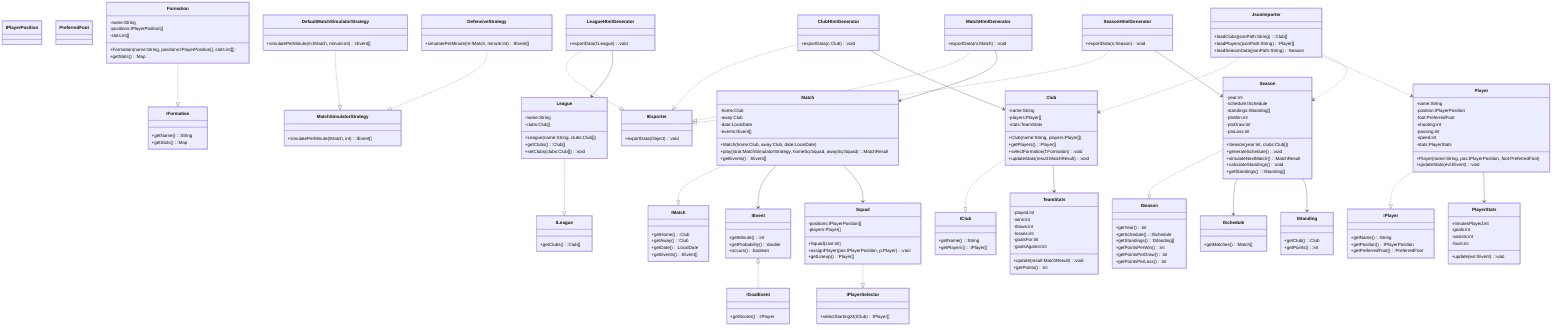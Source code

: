 classDiagram
%% Interfaces do contrato
class ILeague {
+getClubs():Club[]
}
class ISchedule {
+getMatches():Match[]
}
class ISeason {
+getYear():int
+getSchedule():ISchedule
+getStandings():IStanding[]
+getPointsPerWin():int
+getPointsPerDraw():int
+getPointsPerLoss():int
}
class IStanding {
+getClub():Club
+getPoints():int
}
class IMatch {
+getHome():Club
+getAway():Club
+getDate():LocalDate
+getEvents():IEvent[]
}
class IPlayer {
+getName():String
+getPosition():IPlayerPosition
+getPreferredFoot():PreferredFoot
}
class IPlayerPosition
class PreferredFoot
class IClub {
+getName():String
+getPlayers():IPlayer[]
}
class IFormation {
+getName():String
+getSlots():Map
}
class IPlayerSelector {
+selectStartingXI(IClub):IPlayer[]
}
class IEvent {
+getMinute():int
+getProbability():double
+occurs():boolean
}
class IGoalEvent {
+getScorer():IPlayer
}
class MatchSimulatorStrategy {
+simulatePerMinute(IMatch, int):IEvent[]
}
class IExporter {
+exportData(Object):void
}

    %% Carregamento de dados JSON
    class JsonImporter {
      +loadClubs(jsonPath:String):Club[]
      +loadPlayers(jsonPath:String):Player[]
      +loadSeasonData(jsonPath:String):Season
    }

    %% Implementação da API
    class Season {
      -year:int
      -schedule:ISchedule
      -standings:IStanding[]
      -ptsWin:int
      -ptsDraw:int
      -ptsLoss:int
      +Season(year:int, clubs:Club[])
      +generateSchedule():void
      +simulateNextMatch():MatchResult
      +calculateStandings():void
      +getStandings():IStanding[]
    }
    class League {
      -name:String
      -clubs:Club[]
      +League(name:String, clubs:Club[])
      +getClubs():Club[]
      +setClubs(clubs:Club[]):void
    }
    class Club {
      -name:String
      -players:Player[]
      -stats:TeamStats
      +Club(name:String, players:Player[])
      +getPlayers():Player[]
      +selectFormation(f:Formation):void
      +updateStats(result:MatchResult):void
    }
    class Player {
      -name:String
      -position:IPlayerPosition
      -foot:PreferredFoot
      -shooting:int
      -passing:int
      -speed:int
      -stats:PlayerStats
      +Player(name:String, pos:IPlayerPosition, foot:PreferredFoot)
      +updateStats(evt:IEvent):void
    }
    class Formation {
      -name:String
      -positions:IPlayerPosition[]
      -slots:int[]
      +Formation(name:String, positions:IPlayerPosition[], slots:int[])
      +getSlots():Map
    }
    class Squad {
      -positions:IPlayerPosition[]
      -players:Player[]
      +Squad(size:int)
      +assignPlayer(pos:IPlayerPosition, p:Player):void
      +getLineup():Player[]
    }
    class Match {
      -home:Club
      -away:Club
      -date:LocalDate
      -events:IEvent[]
      +Match(home:Club, away:Club, date:LocalDate)
      +play(strat:MatchSimulatorStrategy, homeSq:Squad, awaySq:Squad):MatchResult
      +getEvents():IEvent[]
    }
    class TeamStats {
      -played:int
      -wins:int
      -draws:int
      -losses:int
      -goalsFor:int
      -goalsAgainst:int
      +update(result:MatchResult):void
      +getPoints():int
    }
    class PlayerStats {
      -minutesPlayed:int
      -goals:int
      -assists:int
      -fouls:int
      +update(evt:IEvent):void
    }
    class DefaultMatchSimulatorStrategy {
      +simulatePerMinute(m:IMatch, minute:int):IEvent[]
    }
    class DefensiveStrategy {
      +simulatePerMinute(m:IMatch, minute:int):IEvent[]
    }

    %% Geradores HTML
    class ClubHtmlGenerator {
      +exportData(c:Club):void
    }
    class LeagueHtmlGenerator {
      +exportData(l:League):void
    }
    class MatchHtmlGenerator {
      +exportData(m:Match):void
    }
    class SeasonHtmlGenerator {
      +exportData(s:Season):void
    }

    %% Relações entre classes
    JsonImporter ..> Club
    JsonImporter ..> Player
    JsonImporter ..> Season
    Season ..|> ISeason
    Season --> ISchedule
    Season --> IStanding
    League ..|> ILeague
    Club ..|> IClub
    Player ..|> IPlayer
    Formation ..|> IFormation
    Squad ..|> IPlayerSelector
    Match ..|> IMatch
    DefaultMatchSimulatorStrategy ..|> MatchSimulatorStrategy
    DefensiveStrategy ..|> MatchSimulatorStrategy
    IEvent <|.. IGoalEvent
    Match --> IEvent
    Match --> Squad
    Club --> TeamStats
    Player --> PlayerStats
    ClubHtmlGenerator ..|> IExporter
    LeagueHtmlGenerator ..|> IExporter
    MatchHtmlGenerator ..|> IExporter
    SeasonHtmlGenerator ..|> IExporter
    ClubHtmlGenerator --> Club
    LeagueHtmlGenerator --> League
    MatchHtmlGenerator --> Match
    SeasonHtmlGenerator --> Season